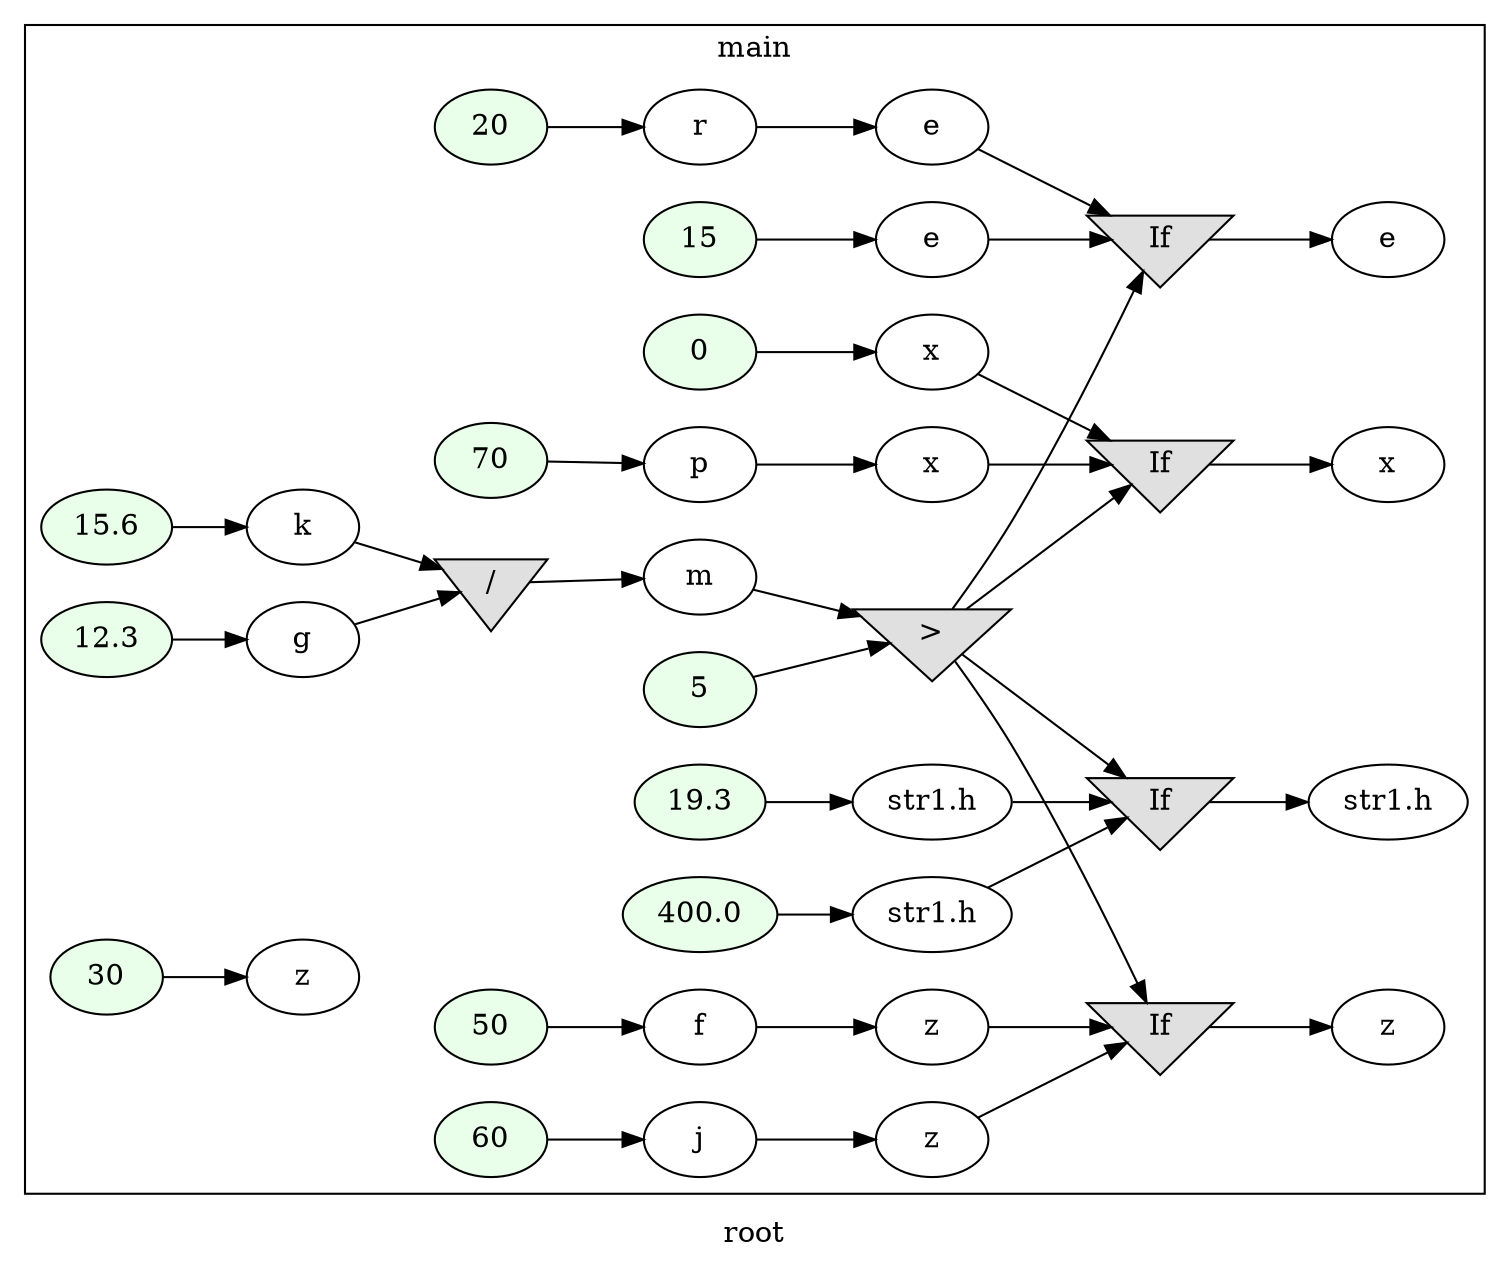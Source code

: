 digraph G
{
rankdir=LR;
label = "root";
subgraph cluster_1 {
label = "main";
parent = "G";
startinglines = "2_8_8";
	node_000003 [ label = "19.3", style=filled, fillcolor="#E9FFE9", startinglines=10 ]
	node_000004 [ label = "str1.h", startingline=10 ]
	node_000005 [ label = "12.3", style=filled, fillcolor="#E9FFE9", startinglines=13 ]
	node_000006 [ label = "g", startingline=13 ]
	node_000007 [ label = "15.6", style=filled, fillcolor="#E9FFE9", startinglines=13 ]
	node_000008 [ label = "k", startingline=13 ]
	node_000012 [ label = "/", shape=invtriangle, style=filled, fillcolor="#E0E0E0", startinglines=15 ]
	node_000014 [ label = "m", startingline=15 ]
	node_000015 [ label = "15", style=filled, fillcolor="#E9FFE9", startinglines=18 ]
	node_000016 [ label = "e", startingline=18 ]
	node_000017 [ label = "0", style=filled, fillcolor="#E9FFE9", startinglines=18 ]
	node_000018 [ label = "x", startingline=18 ]
	node_000019 [ label = "30", style=filled, fillcolor="#E9FFE9", startinglines=19 ]
	node_000020 [ label = "z", startingline=19 ]
	node_000021 [ label = "50", style=filled, fillcolor="#E9FFE9", startinglines=20 ]
	node_000022 [ label = "f", startingline=20 ]
	node_000023 [ label = "60", style=filled, fillcolor="#E9FFE9", startinglines=21 ]
	node_000024 [ label = "j", startingline=21 ]
	node_000025 [ label = "70", style=filled, fillcolor="#E9FFE9", startinglines=22 ]
	node_000026 [ label = "p", startingline=22 ]
	node_000027 [ label = "5", style=filled, fillcolor="#E9FFE9", startinglines=24 ]
	node_000028 [ label = ">", shape=invtriangle, style=filled, fillcolor="#E0E0E0", startinglines=24 ]
	node_000037 [ label = "400.0", style=filled, fillcolor="#E9FFE9", startinglines=28 ]
	node_000039 [ label = "z", startingline=28 ]
	node_000040 [ label = "x", startingline=28 ]
	node_000041 [ label = "str1.h", startingline=28 ]
	node_000045 [ label = "20", style=filled, fillcolor="#E9FFE9", startinglines=33 ]
	node_000046 [ label = "r", startingline=33 ]
	node_000049 [ label = "z", startingline=34 ]
	node_000050 [ label = "e", startingline=34 ]
	node_000051 [ label = "If", shape=invtriangle, style=filled, fillcolor="#E0E0E0", startinglines=34 ]
	node_000052 [ label = "z", startingline=34 ]
	node_000053 [ label = "If", shape=invtriangle, style=filled, fillcolor="#E0E0E0", startinglines=34 ]
	node_000054 [ label = "x", startingline=34 ]
	node_000055 [ label = "If", shape=invtriangle, style=filled, fillcolor="#E0E0E0", startinglines=34 ]
	node_000056 [ label = "str1.h", startingline=34 ]
	node_000057 [ label = "If", shape=invtriangle, style=filled, fillcolor="#E0E0E0", startinglines=34 ]
	node_000058 [ label = "e", startingline=34 ]
}
	node_000003 -> node_000004
	node_000004 -> node_000055
	node_000005 -> node_000006
	node_000006 -> node_000012
	node_000007 -> node_000008
	node_000008 -> node_000012
	node_000012 -> node_000014
	node_000014 -> node_000028
	node_000015 -> node_000016
	node_000016 -> node_000057
	node_000017 -> node_000018
	node_000018 -> node_000053
	node_000019 -> node_000020
	node_000021 -> node_000022
	node_000022 -> node_000039
	node_000023 -> node_000024
	node_000024 -> node_000049
	node_000025 -> node_000026
	node_000026 -> node_000040
	node_000027 -> node_000028
	node_000028 -> node_000051
	node_000028 -> node_000053
	node_000028 -> node_000055
	node_000028 -> node_000057
	node_000037 -> node_000041
	node_000039 -> node_000051
	node_000040 -> node_000053
	node_000041 -> node_000055
	node_000045 -> node_000046
	node_000046 -> node_000050
	node_000049 -> node_000051
	node_000050 -> node_000057
	node_000051 -> node_000052
	node_000053 -> node_000054
	node_000055 -> node_000056
	node_000057 -> node_000058
}
